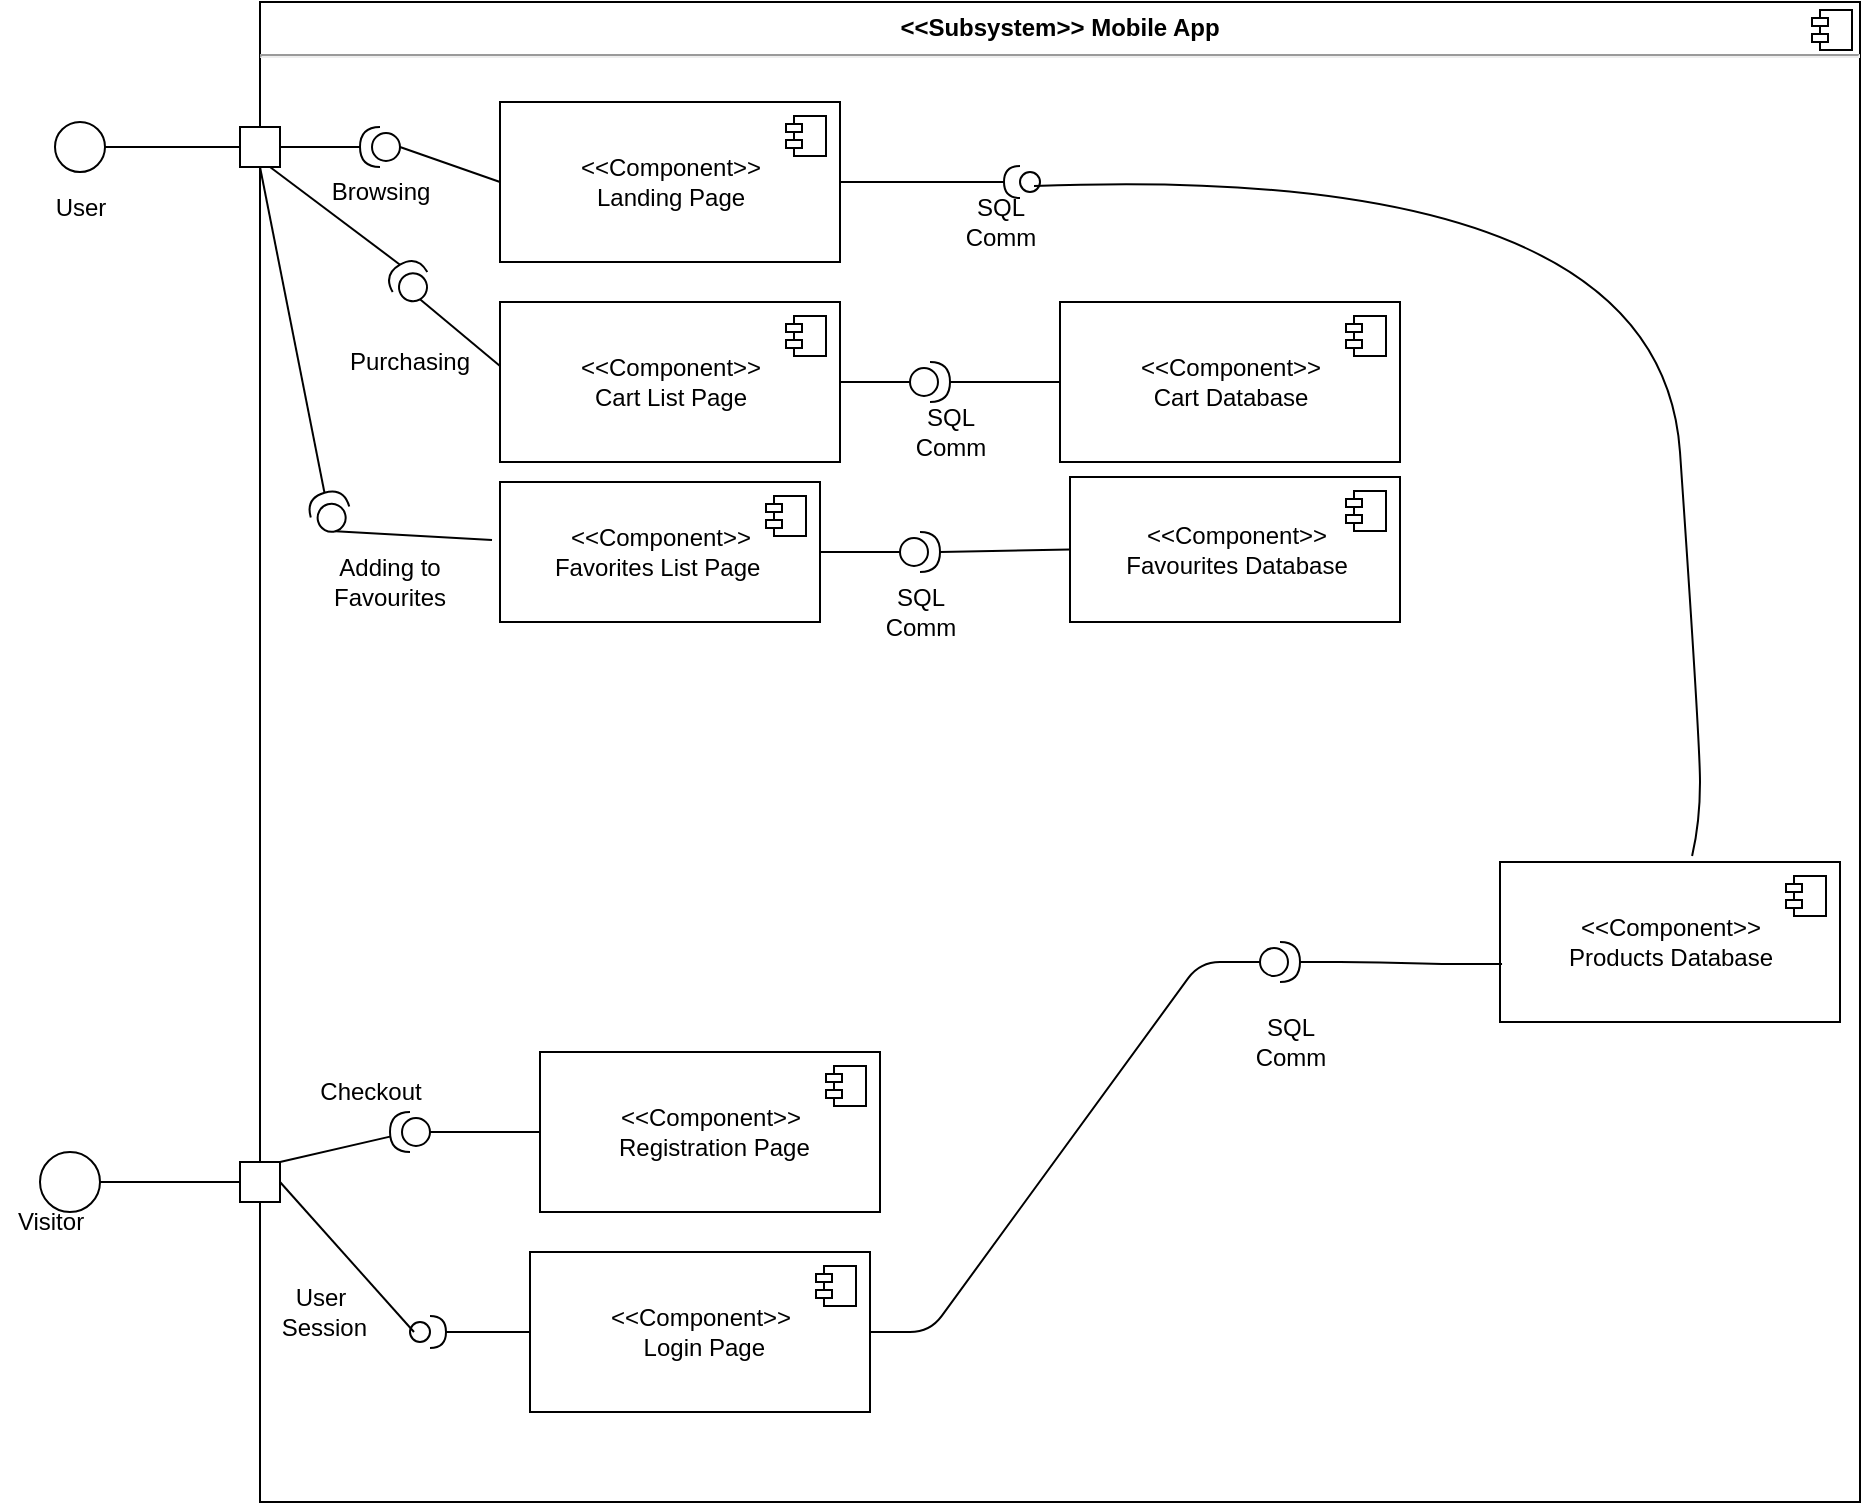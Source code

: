 <mxfile version="15.1.0" type="device"><diagram id="P_TsAHfZTe0cc_NLGC8O" name="Page-1"><mxGraphModel dx="1718" dy="425" grid="1" gridSize="10" guides="1" tooltips="1" connect="1" arrows="1" fold="1" page="1" pageScale="1" pageWidth="850" pageHeight="1100" math="0" shadow="0"><root><mxCell id="0"/><mxCell id="1" parent="0"/><mxCell id="UloZRaQd2uom4bGaFKnw-19" value="&lt;p style=&quot;margin: 0px ; margin-top: 6px ; text-align: center&quot;&gt;&lt;b&gt;&amp;lt;&amp;lt;Subsystem&amp;gt;&amp;gt; Mobile App&lt;/b&gt;&lt;/p&gt;&lt;hr&gt;&lt;p style=&quot;margin: 0px ; margin-left: 8px&quot;&gt;&lt;br&gt;&lt;/p&gt;" style="align=left;overflow=fill;html=1;dropTarget=0;" parent="1" vertex="1"><mxGeometry x="10" y="120" width="800" height="750" as="geometry"/></mxCell><mxCell id="UloZRaQd2uom4bGaFKnw-20" value="" style="shape=component;jettyWidth=8;jettyHeight=4;" parent="UloZRaQd2uom4bGaFKnw-19" vertex="1"><mxGeometry x="1" width="20" height="20" relative="1" as="geometry"><mxPoint x="-24" y="4" as="offset"/></mxGeometry></mxCell><mxCell id="UloZRaQd2uom4bGaFKnw-17" value="" style="ellipse;whiteSpace=wrap;html=1;fontFamily=Helvetica;fontSize=12;fontColor=#000000;align=center;strokeColor=#000000;fillColor=#ffffff;points=[];aspect=fixed;resizable=0;" parent="1" vertex="1"><mxGeometry x="390" y="205" width="10" height="10" as="geometry"/></mxCell><mxCell id="UloZRaQd2uom4bGaFKnw-11" value="&amp;lt;&amp;lt;Component&amp;gt;&amp;gt;&lt;br&gt;Landing Page" style="html=1;dropTarget=0;" parent="1" vertex="1"><mxGeometry x="130" y="170" width="170" height="80" as="geometry"/></mxCell><mxCell id="UloZRaQd2uom4bGaFKnw-12" value="" style="shape=module;jettyWidth=8;jettyHeight=4;" parent="UloZRaQd2uom4bGaFKnw-11" vertex="1"><mxGeometry x="1" width="20" height="20" relative="1" as="geometry"><mxPoint x="-27" y="7" as="offset"/></mxGeometry></mxCell><mxCell id="UloZRaQd2uom4bGaFKnw-13" value="&amp;lt;&amp;lt;Component&amp;gt;&amp;gt;&lt;br&gt;Products Database" style="html=1;dropTarget=0;" parent="1" vertex="1"><mxGeometry x="630" y="550" width="170" height="80" as="geometry"/></mxCell><mxCell id="UloZRaQd2uom4bGaFKnw-14" value="" style="shape=module;jettyWidth=8;jettyHeight=4;" parent="UloZRaQd2uom4bGaFKnw-13" vertex="1"><mxGeometry x="1" width="20" height="20" relative="1" as="geometry"><mxPoint x="-27" y="7" as="offset"/></mxGeometry></mxCell><mxCell id="UloZRaQd2uom4bGaFKnw-18" value="SQL&lt;br&gt;Comm" style="text;html=1;align=center;verticalAlign=middle;resizable=0;points=[];autosize=1;strokeColor=none;" parent="1" vertex="1"><mxGeometry x="355" y="215" width="50" height="30" as="geometry"/></mxCell><mxCell id="UloZRaQd2uom4bGaFKnw-16" value="" style="orthogonalLoop=1;jettySize=auto;html=1;endArrow=halfCircle;endFill=0;endSize=6;strokeWidth=1;exitX=1;exitY=0.5;exitDx=0;exitDy=0;" parent="1" source="UloZRaQd2uom4bGaFKnw-11" target="UloZRaQd2uom4bGaFKnw-17" edge="1"><mxGeometry relative="1" as="geometry"><mxPoint x="460" y="265" as="sourcePoint"/><mxPoint x="265" y="250" as="targetPoint"/><Array as="points"/></mxGeometry></mxCell><mxCell id="UloZRaQd2uom4bGaFKnw-22" value="" style="ellipse;whiteSpace=wrap;html=1;aspect=fixed;" parent="1" vertex="1"><mxGeometry x="-92.5" y="180" width="25" height="25" as="geometry"/></mxCell><mxCell id="UloZRaQd2uom4bGaFKnw-23" value="" style="endArrow=none;html=1;exitX=1;exitY=0.5;exitDx=0;exitDy=0;entryX=0;entryY=0.5;entryDx=0;entryDy=0;" parent="1" source="UloZRaQd2uom4bGaFKnw-22" target="UloZRaQd2uom4bGaFKnw-24" edge="1"><mxGeometry width="50" height="50" relative="1" as="geometry"><mxPoint x="-80" y="290" as="sourcePoint"/><mxPoint x="-30" y="240" as="targetPoint"/></mxGeometry></mxCell><mxCell id="UloZRaQd2uom4bGaFKnw-24" value="" style="whiteSpace=wrap;html=1;aspect=fixed;" parent="1" vertex="1"><mxGeometry y="182.5" width="20" height="20" as="geometry"/></mxCell><mxCell id="UloZRaQd2uom4bGaFKnw-26" value="" style="endArrow=none;html=1;exitX=1;exitY=0.5;exitDx=0;exitDy=0;" parent="1" source="UloZRaQd2uom4bGaFKnw-24" target="UloZRaQd2uom4bGaFKnw-27" edge="1"><mxGeometry width="50" height="50" relative="1" as="geometry"><mxPoint x="-35" y="202.5" as="sourcePoint"/><mxPoint x="-70" y="260" as="targetPoint"/></mxGeometry></mxCell><mxCell id="UloZRaQd2uom4bGaFKnw-27" value="" style="shape=providedRequiredInterface;html=1;verticalLabelPosition=bottom;rotation=-180;" parent="1" vertex="1"><mxGeometry x="60" y="182.5" width="20" height="20" as="geometry"/></mxCell><mxCell id="UloZRaQd2uom4bGaFKnw-28" value="" style="endArrow=none;html=1;exitX=0;exitY=0.5;exitDx=0;exitDy=0;entryX=0;entryY=0.5;entryDx=0;entryDy=0;entryPerimeter=0;" parent="1" source="UloZRaQd2uom4bGaFKnw-11" target="UloZRaQd2uom4bGaFKnw-27" edge="1"><mxGeometry width="50" height="50" relative="1" as="geometry"><mxPoint x="30" y="202.5" as="sourcePoint"/><mxPoint x="80" y="202.5" as="targetPoint"/></mxGeometry></mxCell><mxCell id="UloZRaQd2uom4bGaFKnw-29" value="Browsing" style="text;html=1;align=center;verticalAlign=middle;resizable=0;points=[];autosize=1;strokeColor=none;" parent="1" vertex="1"><mxGeometry x="40" y="205" width="60" height="20" as="geometry"/></mxCell><mxCell id="UloZRaQd2uom4bGaFKnw-31" value="" style="shape=providedRequiredInterface;html=1;verticalLabelPosition=bottom;rotation=-180;" parent="1" vertex="1"><mxGeometry x="75" y="675" width="20" height="20" as="geometry"/></mxCell><mxCell id="UloZRaQd2uom4bGaFKnw-34" value="" style="endArrow=none;html=1;exitX=0;exitY=0.5;exitDx=0;exitDy=0;entryX=0;entryY=0.5;entryDx=0;entryDy=0;entryPerimeter=0;" parent="1" source="UloZRaQd2uom4bGaFKnw-39" target="UloZRaQd2uom4bGaFKnw-31" edge="1"><mxGeometry width="50" height="50" relative="1" as="geometry"><mxPoint x="120" y="300" as="sourcePoint"/><mxPoint x="60" y="310" as="targetPoint"/></mxGeometry></mxCell><mxCell id="UloZRaQd2uom4bGaFKnw-39" value="&amp;lt;&amp;lt;Component&amp;gt;&amp;gt;&lt;br&gt;&amp;nbsp;Registration Page" style="html=1;dropTarget=0;" parent="1" vertex="1"><mxGeometry x="150" y="645" width="170" height="80" as="geometry"/></mxCell><mxCell id="UloZRaQd2uom4bGaFKnw-40" value="" style="shape=module;jettyWidth=8;jettyHeight=4;" parent="UloZRaQd2uom4bGaFKnw-39" vertex="1"><mxGeometry x="1" width="20" height="20" relative="1" as="geometry"><mxPoint x="-27" y="7" as="offset"/></mxGeometry></mxCell><mxCell id="UloZRaQd2uom4bGaFKnw-49" value="Checkout" style="text;html=1;align=center;verticalAlign=middle;resizable=0;points=[];autosize=1;strokeColor=none;" parent="1" vertex="1"><mxGeometry x="30" y="655" width="70" height="20" as="geometry"/></mxCell><mxCell id="UloZRaQd2uom4bGaFKnw-50" value="User" style="text;html=1;align=center;verticalAlign=middle;resizable=0;points=[];autosize=1;strokeColor=none;" parent="1" vertex="1"><mxGeometry x="-100" y="212.5" width="40" height="20" as="geometry"/></mxCell><mxCell id="UloZRaQd2uom4bGaFKnw-51" value="" style="ellipse;whiteSpace=wrap;html=1;aspect=fixed;" parent="1" vertex="1"><mxGeometry x="-100" y="695" width="30" height="30" as="geometry"/></mxCell><mxCell id="UloZRaQd2uom4bGaFKnw-52" value="" style="endArrow=none;html=1;exitX=1;exitY=0.5;exitDx=0;exitDy=0;" parent="1" source="UloZRaQd2uom4bGaFKnw-51" target="UloZRaQd2uom4bGaFKnw-53" edge="1"><mxGeometry width="50" height="50" relative="1" as="geometry"><mxPoint x="270" y="600" as="sourcePoint"/><mxPoint x="320" y="550" as="targetPoint"/></mxGeometry></mxCell><mxCell id="UloZRaQd2uom4bGaFKnw-53" value="" style="whiteSpace=wrap;html=1;aspect=fixed;" parent="1" vertex="1"><mxGeometry y="700" width="20" height="20" as="geometry"/></mxCell><mxCell id="UloZRaQd2uom4bGaFKnw-55" value="&amp;lt;&amp;lt;Component&amp;gt;&amp;gt;&lt;br&gt;&amp;nbsp;Login Page" style="html=1;dropTarget=0;" parent="1" vertex="1"><mxGeometry x="145" y="745" width="170" height="80" as="geometry"/></mxCell><mxCell id="UloZRaQd2uom4bGaFKnw-56" value="" style="shape=module;jettyWidth=8;jettyHeight=4;" parent="UloZRaQd2uom4bGaFKnw-55" vertex="1"><mxGeometry x="1" width="20" height="20" relative="1" as="geometry"><mxPoint x="-27" y="7" as="offset"/></mxGeometry></mxCell><mxCell id="UloZRaQd2uom4bGaFKnw-58" value="" style="orthogonalLoop=1;jettySize=auto;html=1;endArrow=halfCircle;endFill=0;endSize=6;strokeWidth=1;exitX=0;exitY=0.5;exitDx=0;exitDy=0;" parent="1" source="UloZRaQd2uom4bGaFKnw-55" target="UloZRaQd2uom4bGaFKnw-59" edge="1"><mxGeometry relative="1" as="geometry"><mxPoint x="320" y="475" as="sourcePoint"/><mxPoint x="300" y="475" as="targetPoint"/></mxGeometry></mxCell><mxCell id="UloZRaQd2uom4bGaFKnw-59" value="" style="ellipse;whiteSpace=wrap;html=1;fontFamily=Helvetica;fontSize=12;fontColor=#000000;align=center;strokeColor=#000000;fillColor=#ffffff;points=[];aspect=fixed;resizable=0;" parent="1" vertex="1"><mxGeometry x="85" y="780" width="10" height="10" as="geometry"/></mxCell><mxCell id="UloZRaQd2uom4bGaFKnw-60" value="User&lt;br&gt;&amp;nbsp;Session" style="text;html=1;align=center;verticalAlign=middle;resizable=0;points=[];autosize=1;strokeColor=none;" parent="1" vertex="1"><mxGeometry x="10" y="760" width="60" height="30" as="geometry"/></mxCell><mxCell id="UloZRaQd2uom4bGaFKnw-67" value="Visitor" style="text;html=1;align=center;verticalAlign=middle;resizable=0;points=[];autosize=1;strokeColor=none;" parent="1" vertex="1"><mxGeometry x="-120" y="720" width="50" height="20" as="geometry"/></mxCell><mxCell id="cdhMlQa_-GagTXNYpqZY-1" value="&amp;lt;&amp;lt;Component&amp;gt;&amp;gt;&lt;br&gt;Favourites Database" style="html=1;dropTarget=0;" vertex="1" parent="1"><mxGeometry x="415" y="357.5" width="165" height="72.5" as="geometry"/></mxCell><mxCell id="cdhMlQa_-GagTXNYpqZY-2" value="" style="shape=module;jettyWidth=8;jettyHeight=4;" vertex="1" parent="cdhMlQa_-GagTXNYpqZY-1"><mxGeometry x="1" width="20" height="20" relative="1" as="geometry"><mxPoint x="-27" y="7" as="offset"/></mxGeometry></mxCell><mxCell id="cdhMlQa_-GagTXNYpqZY-3" value="&amp;lt;&amp;lt;Component&amp;gt;&amp;gt;&lt;br&gt;Cart&amp;nbsp;Database" style="html=1;dropTarget=0;" vertex="1" parent="1"><mxGeometry x="410" y="270" width="170" height="80" as="geometry"/></mxCell><mxCell id="cdhMlQa_-GagTXNYpqZY-4" value="" style="shape=module;jettyWidth=8;jettyHeight=4;" vertex="1" parent="cdhMlQa_-GagTXNYpqZY-3"><mxGeometry x="1" width="20" height="20" relative="1" as="geometry"><mxPoint x="-27" y="7" as="offset"/></mxGeometry></mxCell><mxCell id="cdhMlQa_-GagTXNYpqZY-7" value="&amp;lt;&amp;lt;Component&amp;gt;&amp;gt;&lt;br&gt;Cart List Page" style="html=1;dropTarget=0;" vertex="1" parent="1"><mxGeometry x="130" y="270" width="170" height="80" as="geometry"/></mxCell><mxCell id="cdhMlQa_-GagTXNYpqZY-8" value="" style="shape=module;jettyWidth=8;jettyHeight=4;" vertex="1" parent="cdhMlQa_-GagTXNYpqZY-7"><mxGeometry x="1" width="20" height="20" relative="1" as="geometry"><mxPoint x="-27" y="7" as="offset"/></mxGeometry></mxCell><mxCell id="cdhMlQa_-GagTXNYpqZY-9" value="&amp;lt;&amp;lt;Component&amp;gt;&amp;gt;&lt;br&gt;Favorites List Page&amp;nbsp;" style="html=1;dropTarget=0;" vertex="1" parent="1"><mxGeometry x="130" y="360" width="160" height="70" as="geometry"/></mxCell><mxCell id="cdhMlQa_-GagTXNYpqZY-10" value="" style="shape=module;jettyWidth=8;jettyHeight=4;" vertex="1" parent="cdhMlQa_-GagTXNYpqZY-9"><mxGeometry x="1" width="20" height="20" relative="1" as="geometry"><mxPoint x="-27" y="7" as="offset"/></mxGeometry></mxCell><mxCell id="cdhMlQa_-GagTXNYpqZY-22" value="" style="shape=providedRequiredInterface;html=1;verticalLabelPosition=bottom;rotation=-120;" vertex="1" parent="1"><mxGeometry x="75" y="250" width="20" height="20" as="geometry"/></mxCell><mxCell id="cdhMlQa_-GagTXNYpqZY-25" value="" style="endArrow=none;html=1;entryX=0.75;entryY=1;entryDx=0;entryDy=0;exitX=1;exitY=0.5;exitDx=0;exitDy=0;exitPerimeter=0;" edge="1" parent="1" source="cdhMlQa_-GagTXNYpqZY-22" target="UloZRaQd2uom4bGaFKnw-24"><mxGeometry width="50" height="50" relative="1" as="geometry"><mxPoint x="40" y="300" as="sourcePoint"/><mxPoint x="90" y="250" as="targetPoint"/></mxGeometry></mxCell><mxCell id="cdhMlQa_-GagTXNYpqZY-26" value="" style="endArrow=none;html=1;exitX=0;exitY=0.5;exitDx=0;exitDy=0;exitPerimeter=0;" edge="1" parent="1" source="cdhMlQa_-GagTXNYpqZY-22"><mxGeometry width="50" height="50" relative="1" as="geometry"><mxPoint x="80" y="320" as="sourcePoint"/><mxPoint x="130" y="302" as="targetPoint"/></mxGeometry></mxCell><mxCell id="cdhMlQa_-GagTXNYpqZY-27" value="Purchasing" style="text;html=1;strokeColor=none;fillColor=none;align=center;verticalAlign=middle;whiteSpace=wrap;rounded=0;" vertex="1" parent="1"><mxGeometry x="65" y="290" width="40" height="20" as="geometry"/></mxCell><mxCell id="cdhMlQa_-GagTXNYpqZY-29" value="" style="shape=providedRequiredInterface;html=1;verticalLabelPosition=bottom;" vertex="1" parent="1"><mxGeometry x="335" y="300" width="20" height="20" as="geometry"/></mxCell><mxCell id="cdhMlQa_-GagTXNYpqZY-36" value="" style="endArrow=none;html=1;entryX=1;entryY=0.5;entryDx=0;entryDy=0;exitX=0.2;exitY=0.5;exitDx=0;exitDy=0;exitPerimeter=0;" edge="1" parent="1" source="UloZRaQd2uom4bGaFKnw-59" target="UloZRaQd2uom4bGaFKnw-53"><mxGeometry width="50" height="50" relative="1" as="geometry"><mxPoint x="40" y="730" as="sourcePoint"/><mxPoint x="90" y="680" as="targetPoint"/></mxGeometry></mxCell><mxCell id="cdhMlQa_-GagTXNYpqZY-39" value="" style="endArrow=none;html=1;entryX=0.5;entryY=1;entryDx=0;entryDy=0;exitX=1;exitY=0.5;exitDx=0;exitDy=0;exitPerimeter=0;" edge="1" parent="1" source="cdhMlQa_-GagTXNYpqZY-40" target="UloZRaQd2uom4bGaFKnw-24"><mxGeometry width="50" height="50" relative="1" as="geometry"><mxPoint x="30" y="350" as="sourcePoint"/><mxPoint x="80" y="300" as="targetPoint"/></mxGeometry></mxCell><mxCell id="cdhMlQa_-GagTXNYpqZY-40" value="" style="shape=providedRequiredInterface;html=1;verticalLabelPosition=bottom;rotation=-106;" vertex="1" parent="1"><mxGeometry x="35" y="365" width="20" height="20" as="geometry"/></mxCell><mxCell id="cdhMlQa_-GagTXNYpqZY-41" value="" style="endArrow=none;html=1;entryX=0;entryY=0.5;entryDx=0;entryDy=0;entryPerimeter=0;exitX=-0.025;exitY=0.414;exitDx=0;exitDy=0;exitPerimeter=0;" edge="1" parent="1" source="cdhMlQa_-GagTXNYpqZY-9" target="cdhMlQa_-GagTXNYpqZY-40"><mxGeometry width="50" height="50" relative="1" as="geometry"><mxPoint x="50" y="470" as="sourcePoint"/><mxPoint x="100" y="420" as="targetPoint"/></mxGeometry></mxCell><mxCell id="cdhMlQa_-GagTXNYpqZY-42" value="Adding to Favourites&lt;br&gt;" style="text;html=1;strokeColor=none;fillColor=none;align=center;verticalAlign=middle;whiteSpace=wrap;rounded=0;" vertex="1" parent="1"><mxGeometry x="55" y="400" width="40" height="20" as="geometry"/></mxCell><mxCell id="cdhMlQa_-GagTXNYpqZY-43" value="" style="endArrow=none;html=1;exitX=1;exitY=0.5;exitDx=0;exitDy=0;exitPerimeter=0;" edge="1" parent="1" source="cdhMlQa_-GagTXNYpqZY-29" target="cdhMlQa_-GagTXNYpqZY-3"><mxGeometry width="50" height="50" relative="1" as="geometry"><mxPoint x="420" y="410" as="sourcePoint"/><mxPoint x="470" y="360" as="targetPoint"/></mxGeometry></mxCell><mxCell id="cdhMlQa_-GagTXNYpqZY-44" value="" style="endArrow=none;html=1;entryX=0;entryY=0.5;entryDx=0;entryDy=0;entryPerimeter=0;exitX=1;exitY=0.5;exitDx=0;exitDy=0;" edge="1" parent="1" source="cdhMlQa_-GagTXNYpqZY-7" target="cdhMlQa_-GagTXNYpqZY-29"><mxGeometry width="50" height="50" relative="1" as="geometry"><mxPoint x="330" y="340" as="sourcePoint"/><mxPoint x="380" y="290" as="targetPoint"/></mxGeometry></mxCell><mxCell id="cdhMlQa_-GagTXNYpqZY-45" value="" style="shape=providedRequiredInterface;html=1;verticalLabelPosition=bottom;" vertex="1" parent="1"><mxGeometry x="330" y="385" width="20" height="20" as="geometry"/></mxCell><mxCell id="cdhMlQa_-GagTXNYpqZY-46" value="" style="endArrow=none;html=1;exitX=1;exitY=0.5;exitDx=0;exitDy=0;exitPerimeter=0;entryX=0;entryY=0.5;entryDx=0;entryDy=0;" edge="1" parent="1" source="cdhMlQa_-GagTXNYpqZY-45" target="cdhMlQa_-GagTXNYpqZY-1"><mxGeometry width="50" height="50" relative="1" as="geometry"><mxPoint x="350" y="480" as="sourcePoint"/><mxPoint x="400" y="430" as="targetPoint"/></mxGeometry></mxCell><mxCell id="cdhMlQa_-GagTXNYpqZY-47" value="" style="endArrow=none;html=1;entryX=0;entryY=0.5;entryDx=0;entryDy=0;entryPerimeter=0;exitX=1;exitY=0.5;exitDx=0;exitDy=0;" edge="1" parent="1" source="cdhMlQa_-GagTXNYpqZY-9" target="cdhMlQa_-GagTXNYpqZY-45"><mxGeometry width="50" height="50" relative="1" as="geometry"><mxPoint x="250" y="530" as="sourcePoint"/><mxPoint x="300" y="480" as="targetPoint"/></mxGeometry></mxCell><mxCell id="cdhMlQa_-GagTXNYpqZY-48" value="" style="endArrow=none;html=1;exitX=1;exitY=0;exitDx=0;exitDy=0;" edge="1" parent="1" source="UloZRaQd2uom4bGaFKnw-53" target="UloZRaQd2uom4bGaFKnw-31"><mxGeometry width="50" height="50" relative="1" as="geometry"><mxPoint x="50" y="720" as="sourcePoint"/><mxPoint x="100" y="670" as="targetPoint"/></mxGeometry></mxCell><mxCell id="cdhMlQa_-GagTXNYpqZY-50" value="SQL&lt;br&gt;Comm" style="text;html=1;align=center;verticalAlign=middle;resizable=0;points=[];autosize=1;strokeColor=none;" vertex="1" parent="1"><mxGeometry x="330" y="320" width="50" height="30" as="geometry"/></mxCell><mxCell id="cdhMlQa_-GagTXNYpqZY-51" value="SQL&lt;br&gt;Comm" style="text;html=1;align=center;verticalAlign=middle;resizable=0;points=[];autosize=1;strokeColor=none;" vertex="1" parent="1"><mxGeometry x="315" y="410" width="50" height="30" as="geometry"/></mxCell><mxCell id="cdhMlQa_-GagTXNYpqZY-54" value="" style="shape=providedRequiredInterface;html=1;verticalLabelPosition=bottom;" vertex="1" parent="1"><mxGeometry x="510" y="590" width="20" height="20" as="geometry"/></mxCell><mxCell id="cdhMlQa_-GagTXNYpqZY-60" value="" style="edgeStyle=entityRelationEdgeStyle;fontSize=12;html=1;endArrow=none;endFill=0;startArrow=none;exitX=1;exitY=0.5;exitDx=0;exitDy=0;startFill=0;" edge="1" parent="1" source="UloZRaQd2uom4bGaFKnw-55"><mxGeometry width="100" height="100" relative="1" as="geometry"><mxPoint x="320" y="810" as="sourcePoint"/><mxPoint x="510" y="600" as="targetPoint"/></mxGeometry></mxCell><mxCell id="cdhMlQa_-GagTXNYpqZY-62" value="" style="edgeStyle=entityRelationEdgeStyle;fontSize=12;html=1;endArrow=none;endFill=0;entryX=0.006;entryY=0.638;entryDx=0;entryDy=0;entryPerimeter=0;" edge="1" parent="1" target="UloZRaQd2uom4bGaFKnw-13"><mxGeometry width="100" height="100" relative="1" as="geometry"><mxPoint x="530" y="600" as="sourcePoint"/><mxPoint x="630" y="500" as="targetPoint"/></mxGeometry></mxCell><mxCell id="cdhMlQa_-GagTXNYpqZY-63" value="SQL&lt;br&gt;Comm" style="text;html=1;align=center;verticalAlign=middle;resizable=0;points=[];autosize=1;strokeColor=none;" vertex="1" parent="1"><mxGeometry x="500" y="625" width="50" height="30" as="geometry"/></mxCell><mxCell id="cdhMlQa_-GagTXNYpqZY-66" value="" style="curved=1;endArrow=none;html=1;exitX=0.565;exitY=-0.037;exitDx=0;exitDy=0;exitPerimeter=0;entryX=0.84;entryY=-0.1;entryDx=0;entryDy=0;entryPerimeter=0;endFill=0;" edge="1" parent="1" source="UloZRaQd2uom4bGaFKnw-13" target="UloZRaQd2uom4bGaFKnw-18"><mxGeometry width="50" height="50" relative="1" as="geometry"><mxPoint x="730" y="540" as="sourcePoint"/><mxPoint x="780" y="490" as="targetPoint"/><Array as="points"><mxPoint x="730" y="530"/><mxPoint x="730" y="490"/><mxPoint x="710" y="200"/></Array></mxGeometry></mxCell></root></mxGraphModel></diagram></mxfile>